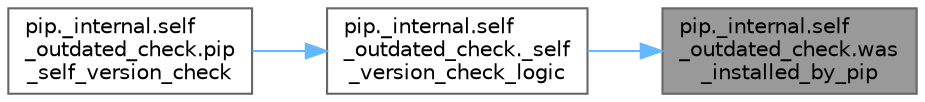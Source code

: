 digraph "pip._internal.self_outdated_check.was_installed_by_pip"
{
 // LATEX_PDF_SIZE
  bgcolor="transparent";
  edge [fontname=Helvetica,fontsize=10,labelfontname=Helvetica,labelfontsize=10];
  node [fontname=Helvetica,fontsize=10,shape=box,height=0.2,width=0.4];
  rankdir="RL";
  Node1 [id="Node000001",label="pip._internal.self\l_outdated_check.was\l_installed_by_pip",height=0.2,width=0.4,color="gray40", fillcolor="grey60", style="filled", fontcolor="black",tooltip=" "];
  Node1 -> Node2 [id="edge1_Node000001_Node000002",dir="back",color="steelblue1",style="solid",tooltip=" "];
  Node2 [id="Node000002",label="pip._internal.self\l_outdated_check._self\l_version_check_logic",height=0.2,width=0.4,color="grey40", fillcolor="white", style="filled",URL="$namespacepip_1_1__internal_1_1self__outdated__check.html#a3d60178f7dac8e4e04e7a7c8b3ae2179",tooltip=" "];
  Node2 -> Node3 [id="edge2_Node000002_Node000003",dir="back",color="steelblue1",style="solid",tooltip=" "];
  Node3 [id="Node000003",label="pip._internal.self\l_outdated_check.pip\l_self_version_check",height=0.2,width=0.4,color="grey40", fillcolor="white", style="filled",URL="$namespacepip_1_1__internal_1_1self__outdated__check.html#aa9ec6c8db15db9806e565589d57643a6",tooltip=" "];
}
